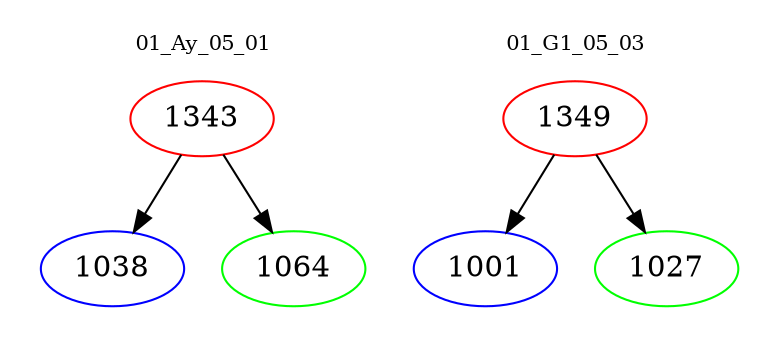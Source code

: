 digraph{
subgraph cluster_0 {
color = white
label = "01_Ay_05_01";
fontsize=10;
T0_1343 [label="1343", color="red"]
T0_1343 -> T0_1038 [color="black"]
T0_1038 [label="1038", color="blue"]
T0_1343 -> T0_1064 [color="black"]
T0_1064 [label="1064", color="green"]
}
subgraph cluster_1 {
color = white
label = "01_G1_05_03";
fontsize=10;
T1_1349 [label="1349", color="red"]
T1_1349 -> T1_1001 [color="black"]
T1_1001 [label="1001", color="blue"]
T1_1349 -> T1_1027 [color="black"]
T1_1027 [label="1027", color="green"]
}
}
